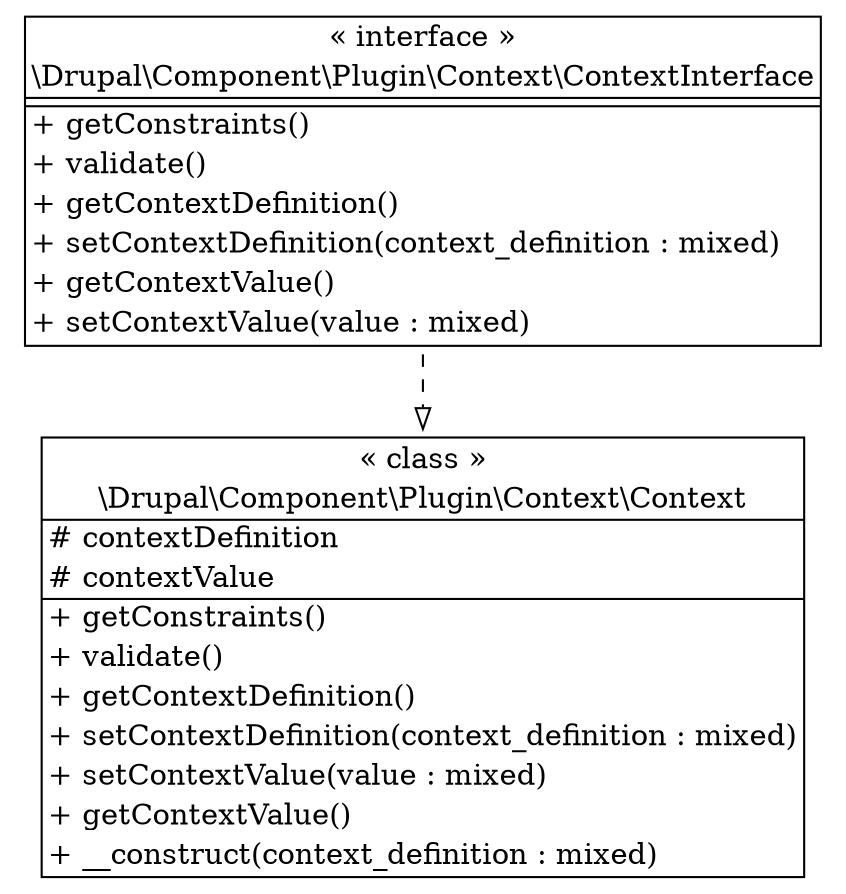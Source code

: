digraph "Class Diagram" {
  node [shape=plaintext]
  "\\Drupal\\Component\\Plugin\\Context\\Context" [
    label=<
<table border="1" cellpadding="2" cellspacing="0" cellborder="0">
<tr><td align="center">&laquo; class &raquo;</td></tr>
<tr><td align="center" title="class Context">\\Drupal\\Component\\Plugin\\Context\\Context</td></tr><hr />
<tr><td align="left" title="protected contextDefinition"># contextDefinition</td></tr>
<tr><td align="left" title="protected contextValue"># contextValue</td></tr>
<hr />
<tr><td align="left" title="public getConstraints">+ getConstraints()</td></tr>
<tr><td align="left" title="public validate">+ validate()</td></tr>
<tr><td align="left" title="public getContextDefinition">+ getContextDefinition()</td></tr>
<tr><td align="left" title="public setContextDefinition">+ setContextDefinition(context_definition : mixed)</td></tr>
<tr><td align="left" title="public setContextValue">+ setContextValue(value : mixed)</td></tr>
<tr><td align="left" title="public getContextValue">+ getContextValue()</td></tr>
<tr><td align="left" title="public __construct">+ __construct(context_definition : mixed)</td></tr>
</table>
  >
  ];
  "\\Drupal\\Component\\Plugin\\Context\\ContextInterface" [
    label=<
<table border="1" cellpadding="2" cellspacing="0" cellborder="0">
<tr><td align="center">&laquo; interface &raquo;</td></tr>
<tr><td align="center" title="interface ContextInterface">\\Drupal\\Component\\Plugin\\Context\\ContextInterface</td></tr><hr />
<tr><td></td></tr>
<hr />
<tr><td align="left" title="public getConstraints">+ getConstraints()</td></tr>
<tr><td align="left" title="public validate">+ validate()</td></tr>
<tr><td align="left" title="public getContextDefinition">+ getContextDefinition()</td></tr>
<tr><td align="left" title="public setContextDefinition">+ setContextDefinition(context_definition : mixed)</td></tr>
<tr><td align="left" title="public getContextValue">+ getContextValue()</td></tr>
<tr><td align="left" title="public setContextValue">+ setContextValue(value : mixed)</td></tr>
</table>
  >
  ];
"\\Drupal\\Component\\Plugin\\Context\\ContextInterface" -> "\\Drupal\\Component\\Plugin\\Context\\Context" [arrowhead="empty" style="dashed"];

}